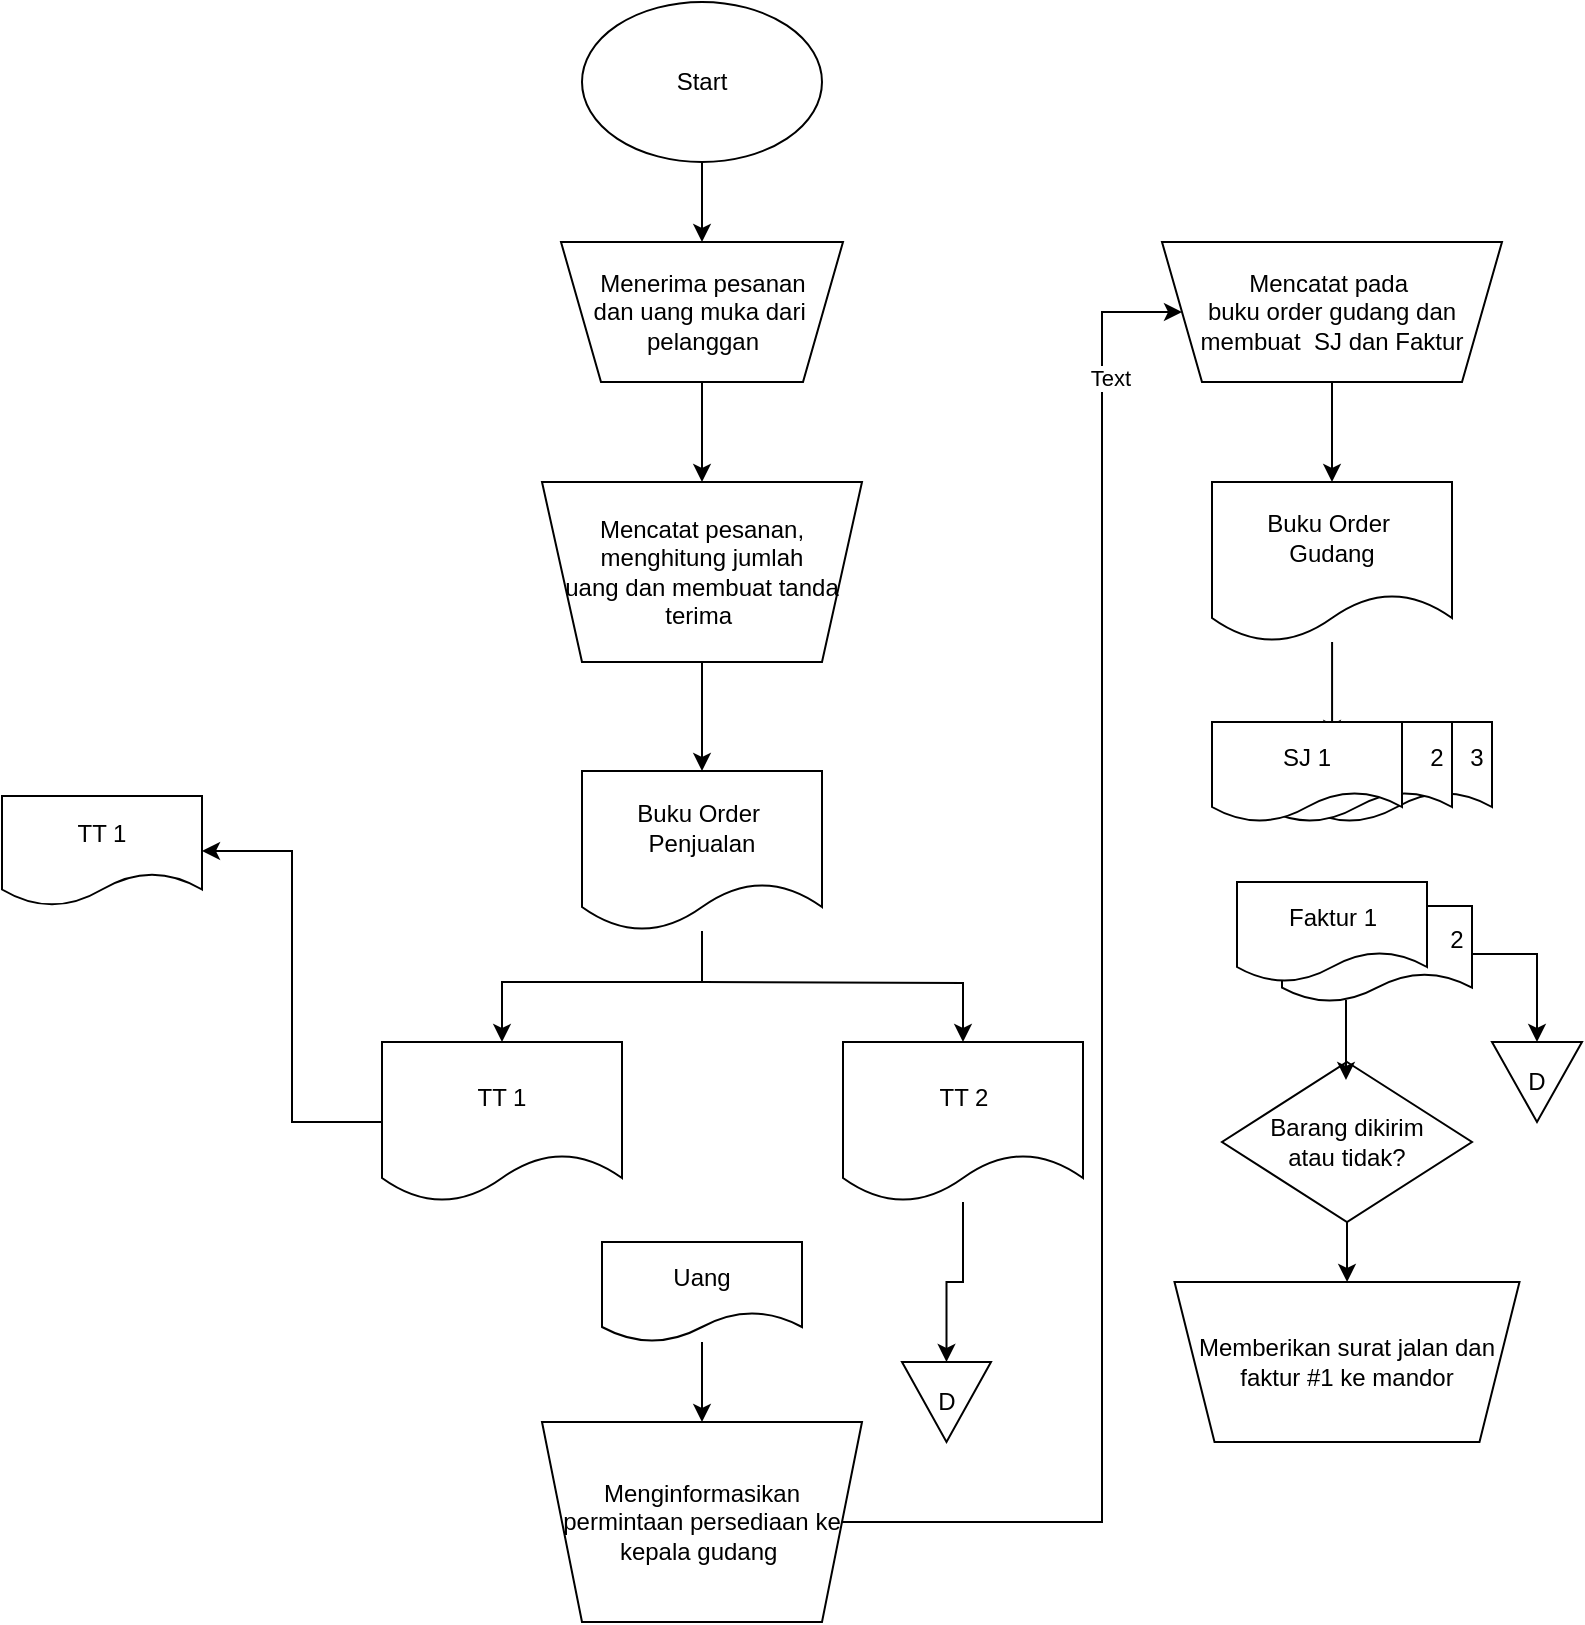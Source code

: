 <mxfile version="24.7.8">
  <diagram id="C5RBs43oDa-KdzZeNtuy" name="Page-1">
    <mxGraphModel grid="1" page="1" gridSize="10" guides="1" tooltips="1" connect="1" arrows="1" fold="1" pageScale="1" pageWidth="827" pageHeight="1169" math="0" shadow="0">
      <root>
        <mxCell id="WIyWlLk6GJQsqaUBKTNV-0" />
        <mxCell id="WIyWlLk6GJQsqaUBKTNV-1" parent="WIyWlLk6GJQsqaUBKTNV-0" />
        <mxCell id="-rUjrN1eG381IFR63gHS-6" value="" style="edgeStyle=orthogonalEdgeStyle;rounded=0;orthogonalLoop=1;jettySize=auto;html=1;" edge="1" parent="WIyWlLk6GJQsqaUBKTNV-1" source="-rUjrN1eG381IFR63gHS-0" target="-rUjrN1eG381IFR63gHS-1">
          <mxGeometry relative="1" as="geometry" />
        </mxCell>
        <mxCell id="-rUjrN1eG381IFR63gHS-0" value="Start" style="ellipse;whiteSpace=wrap;html=1;" vertex="1" parent="WIyWlLk6GJQsqaUBKTNV-1">
          <mxGeometry x="340" y="120" width="120" height="80" as="geometry" />
        </mxCell>
        <mxCell id="-rUjrN1eG381IFR63gHS-7" value="" style="edgeStyle=orthogonalEdgeStyle;rounded=0;orthogonalLoop=1;jettySize=auto;html=1;" edge="1" parent="WIyWlLk6GJQsqaUBKTNV-1" source="-rUjrN1eG381IFR63gHS-1" target="-rUjrN1eG381IFR63gHS-2">
          <mxGeometry relative="1" as="geometry" />
        </mxCell>
        <mxCell id="-rUjrN1eG381IFR63gHS-1" value="Menerima pesanan&lt;div&gt;dan uang muka dari&amp;nbsp;&lt;/div&gt;&lt;div&gt;pelanggan&lt;/div&gt;" style="shape=trapezoid;perimeter=trapezoidPerimeter;whiteSpace=wrap;html=1;fixedSize=1;direction=west;" vertex="1" parent="WIyWlLk6GJQsqaUBKTNV-1">
          <mxGeometry x="329.5" y="240" width="141" height="70" as="geometry" />
        </mxCell>
        <mxCell id="-rUjrN1eG381IFR63gHS-14" style="edgeStyle=orthogonalEdgeStyle;rounded=0;orthogonalLoop=1;jettySize=auto;html=1;entryX=0.5;entryY=0;entryDx=0;entryDy=0;" edge="1" parent="WIyWlLk6GJQsqaUBKTNV-1" source="-rUjrN1eG381IFR63gHS-2" target="-rUjrN1eG381IFR63gHS-9">
          <mxGeometry relative="1" as="geometry" />
        </mxCell>
        <mxCell id="-rUjrN1eG381IFR63gHS-2" value="Mencatat pesanan, menghitung jumlah&lt;div&gt;uang dan membuat tanda terima&amp;nbsp;&lt;/div&gt;" style="shape=trapezoid;perimeter=trapezoidPerimeter;whiteSpace=wrap;html=1;fixedSize=1;direction=west;" vertex="1" parent="WIyWlLk6GJQsqaUBKTNV-1">
          <mxGeometry x="320" y="360" width="160" height="90" as="geometry" />
        </mxCell>
        <mxCell id="-rUjrN1eG381IFR63gHS-20" style="edgeStyle=orthogonalEdgeStyle;rounded=0;orthogonalLoop=1;jettySize=auto;html=1;entryX=1;entryY=0.5;entryDx=0;entryDy=0;" edge="1" parent="WIyWlLk6GJQsqaUBKTNV-1" source="-rUjrN1eG381IFR63gHS-5" target="-rUjrN1eG381IFR63gHS-21">
          <mxGeometry relative="1" as="geometry">
            <mxPoint x="200" y="540" as="targetPoint" />
          </mxGeometry>
        </mxCell>
        <mxCell id="-rUjrN1eG381IFR63gHS-5" value="TT 1" style="shape=document;whiteSpace=wrap;html=1;boundedLbl=1;" vertex="1" parent="WIyWlLk6GJQsqaUBKTNV-1">
          <mxGeometry x="240" y="640" width="120" height="80" as="geometry" />
        </mxCell>
        <mxCell id="-rUjrN1eG381IFR63gHS-10" value="" style="edgeStyle=orthogonalEdgeStyle;rounded=0;orthogonalLoop=1;jettySize=auto;html=1;" edge="1" parent="WIyWlLk6GJQsqaUBKTNV-1" source="-rUjrN1eG381IFR63gHS-9" target="-rUjrN1eG381IFR63gHS-5">
          <mxGeometry relative="1" as="geometry">
            <Array as="points">
              <mxPoint x="400" y="610" />
              <mxPoint x="300" y="610" />
            </Array>
          </mxGeometry>
        </mxCell>
        <mxCell id="-rUjrN1eG381IFR63gHS-9" value="Buku Order&amp;nbsp;&lt;div&gt;Penjualan&lt;/div&gt;" style="shape=document;whiteSpace=wrap;html=1;boundedLbl=1;" vertex="1" parent="WIyWlLk6GJQsqaUBKTNV-1">
          <mxGeometry x="340" y="504.5" width="120" height="80" as="geometry" />
        </mxCell>
        <mxCell id="-rUjrN1eG381IFR63gHS-17" value="" style="edgeStyle=orthogonalEdgeStyle;rounded=0;orthogonalLoop=1;jettySize=auto;html=1;" edge="1" parent="WIyWlLk6GJQsqaUBKTNV-1" source="-rUjrN1eG381IFR63gHS-11" target="-rUjrN1eG381IFR63gHS-15">
          <mxGeometry relative="1" as="geometry" />
        </mxCell>
        <mxCell id="-rUjrN1eG381IFR63gHS-11" value="TT 2" style="shape=document;whiteSpace=wrap;html=1;boundedLbl=1;" vertex="1" parent="WIyWlLk6GJQsqaUBKTNV-1">
          <mxGeometry x="470.5" y="640" width="120" height="80" as="geometry" />
        </mxCell>
        <mxCell id="-rUjrN1eG381IFR63gHS-13" style="edgeStyle=orthogonalEdgeStyle;rounded=0;orthogonalLoop=1;jettySize=auto;html=1;entryX=0.5;entryY=0;entryDx=0;entryDy=0;" edge="1" parent="WIyWlLk6GJQsqaUBKTNV-1" target="-rUjrN1eG381IFR63gHS-11">
          <mxGeometry relative="1" as="geometry">
            <mxPoint x="400" y="610" as="sourcePoint" />
          </mxGeometry>
        </mxCell>
        <mxCell id="-rUjrN1eG381IFR63gHS-15" value="D" style="triangle;whiteSpace=wrap;html=1;direction=south;" vertex="1" parent="WIyWlLk6GJQsqaUBKTNV-1">
          <mxGeometry x="500" y="800" width="44.5" height="40" as="geometry" />
        </mxCell>
        <mxCell id="-rUjrN1eG381IFR63gHS-19" value="" style="edgeStyle=orthogonalEdgeStyle;rounded=0;orthogonalLoop=1;jettySize=auto;html=1;" edge="1" parent="WIyWlLk6GJQsqaUBKTNV-1" source="-rUjrN1eG381IFR63gHS-16" target="-rUjrN1eG381IFR63gHS-18">
          <mxGeometry relative="1" as="geometry" />
        </mxCell>
        <mxCell id="-rUjrN1eG381IFR63gHS-16" value="Uang" style="shape=document;whiteSpace=wrap;html=1;boundedLbl=1;" vertex="1" parent="WIyWlLk6GJQsqaUBKTNV-1">
          <mxGeometry x="350" y="740" width="100" height="50" as="geometry" />
        </mxCell>
        <mxCell id="-rUjrN1eG381IFR63gHS-22" style="edgeStyle=orthogonalEdgeStyle;rounded=0;orthogonalLoop=1;jettySize=auto;html=1;entryX=1;entryY=0.5;entryDx=0;entryDy=0;" edge="1" parent="WIyWlLk6GJQsqaUBKTNV-1" source="-rUjrN1eG381IFR63gHS-18" target="-rUjrN1eG381IFR63gHS-23">
          <mxGeometry relative="1" as="geometry">
            <mxPoint x="650" y="880" as="targetPoint" />
            <Array as="points">
              <mxPoint x="600" y="880" />
              <mxPoint x="600" y="275" />
            </Array>
          </mxGeometry>
        </mxCell>
        <mxCell id="-rUjrN1eG381IFR63gHS-24" value="Text" style="edgeLabel;html=1;align=center;verticalAlign=middle;resizable=0;points=[];" vertex="1" connectable="0" parent="-rUjrN1eG381IFR63gHS-22">
          <mxGeometry x="0.812" y="-4" relative="1" as="geometry">
            <mxPoint as="offset" />
          </mxGeometry>
        </mxCell>
        <mxCell id="-rUjrN1eG381IFR63gHS-18" value="Menginformasikan permintaan persediaan ke kepala gudang&amp;nbsp;" style="shape=trapezoid;perimeter=trapezoidPerimeter;whiteSpace=wrap;html=1;fixedSize=1;direction=west;" vertex="1" parent="WIyWlLk6GJQsqaUBKTNV-1">
          <mxGeometry x="320" y="830" width="160" height="100" as="geometry" />
        </mxCell>
        <mxCell id="-rUjrN1eG381IFR63gHS-21" value="TT 1" style="shape=document;whiteSpace=wrap;html=1;boundedLbl=1;" vertex="1" parent="WIyWlLk6GJQsqaUBKTNV-1">
          <mxGeometry x="50" y="517" width="100" height="55" as="geometry" />
        </mxCell>
        <mxCell id="-rUjrN1eG381IFR63gHS-27" value="" style="edgeStyle=orthogonalEdgeStyle;rounded=0;orthogonalLoop=1;jettySize=auto;html=1;" edge="1" parent="WIyWlLk6GJQsqaUBKTNV-1" source="-rUjrN1eG381IFR63gHS-23" target="-rUjrN1eG381IFR63gHS-26">
          <mxGeometry relative="1" as="geometry" />
        </mxCell>
        <mxCell id="-rUjrN1eG381IFR63gHS-23" value="Mencatat pada&amp;nbsp;&lt;div&gt;buku order gudang dan membuat&amp;nbsp; SJ dan Faktur&lt;/div&gt;" style="shape=trapezoid;perimeter=trapezoidPerimeter;whiteSpace=wrap;html=1;fixedSize=1;direction=west;" vertex="1" parent="WIyWlLk6GJQsqaUBKTNV-1">
          <mxGeometry x="630" y="240" width="170" height="70" as="geometry" />
        </mxCell>
        <mxCell id="-rUjrN1eG381IFR63gHS-34" value="" style="edgeStyle=orthogonalEdgeStyle;rounded=0;orthogonalLoop=1;jettySize=auto;html=1;entryX=0.632;entryY=0.16;entryDx=0;entryDy=0;entryPerimeter=0;" edge="1" parent="WIyWlLk6GJQsqaUBKTNV-1" source="-rUjrN1eG381IFR63gHS-26" target="-rUjrN1eG381IFR63gHS-35">
          <mxGeometry relative="1" as="geometry">
            <mxPoint x="817.5" y="585" as="targetPoint" />
          </mxGeometry>
        </mxCell>
        <mxCell id="-rUjrN1eG381IFR63gHS-26" value="Buku Order&amp;nbsp;&lt;div&gt;Gudang&lt;/div&gt;" style="shape=document;whiteSpace=wrap;html=1;boundedLbl=1;" vertex="1" parent="WIyWlLk6GJQsqaUBKTNV-1">
          <mxGeometry x="655" y="360" width="120" height="80" as="geometry" />
        </mxCell>
        <mxCell id="-rUjrN1eG381IFR63gHS-29" value="&lt;span style=&quot;white-space: pre;&quot;&gt;&#x9;&lt;/span&gt;&lt;span style=&quot;white-space: pre;&quot;&gt;&#x9;&lt;/span&gt;&lt;span style=&quot;white-space: pre;&quot;&gt;&#x9;&lt;/span&gt;3" style="shape=document;whiteSpace=wrap;html=1;boundedLbl=1;" vertex="1" parent="WIyWlLk6GJQsqaUBKTNV-1">
          <mxGeometry x="700" y="480" width="95" height="50" as="geometry" />
        </mxCell>
        <mxCell id="-rUjrN1eG381IFR63gHS-31" value="&lt;span style=&quot;white-space: pre;&quot;&gt;&#x9;&lt;/span&gt;&lt;span style=&quot;white-space: pre;&quot;&gt;&#x9;&lt;/span&gt;&lt;span style=&quot;white-space: pre;&quot;&gt;&#x9;&lt;/span&gt;2" style="shape=document;whiteSpace=wrap;html=1;boundedLbl=1;" vertex="1" parent="WIyWlLk6GJQsqaUBKTNV-1">
          <mxGeometry x="680" y="480" width="95" height="50" as="geometry" />
        </mxCell>
        <mxCell id="-rUjrN1eG381IFR63gHS-35" value="SJ 1" style="shape=document;whiteSpace=wrap;html=1;boundedLbl=1;" vertex="1" parent="WIyWlLk6GJQsqaUBKTNV-1">
          <mxGeometry x="655" y="480" width="95" height="50" as="geometry" />
        </mxCell>
        <mxCell id="-rUjrN1eG381IFR63gHS-241" style="edgeStyle=orthogonalEdgeStyle;rounded=0;orthogonalLoop=1;jettySize=auto;html=1;entryX=0;entryY=0.5;entryDx=0;entryDy=0;" edge="1" parent="WIyWlLk6GJQsqaUBKTNV-1" source="-rUjrN1eG381IFR63gHS-37" target="-rUjrN1eG381IFR63gHS-240">
          <mxGeometry relative="1" as="geometry" />
        </mxCell>
        <mxCell id="-rUjrN1eG381IFR63gHS-37" value="&lt;span style=&quot;white-space: pre;&quot;&gt;&#x9;&lt;/span&gt;&lt;span style=&quot;white-space: pre;&quot;&gt;&#x9;&lt;/span&gt;&lt;span style=&quot;white-space: pre;&quot;&gt;&#x9;&lt;/span&gt;2" style="shape=document;whiteSpace=wrap;html=1;boundedLbl=1;" vertex="1" parent="WIyWlLk6GJQsqaUBKTNV-1">
          <mxGeometry x="690" y="572" width="95" height="48" as="geometry" />
        </mxCell>
        <mxCell id="-rUjrN1eG381IFR63gHS-38" value="Faktur 1" style="shape=document;whiteSpace=wrap;html=1;boundedLbl=1;" vertex="1" parent="WIyWlLk6GJQsqaUBKTNV-1">
          <mxGeometry x="667.5" y="560" width="95" height="50" as="geometry" />
        </mxCell>
        <mxCell id="-rUjrN1eG381IFR63gHS-129" value="" style="edgeStyle=orthogonalEdgeStyle;rounded=0;orthogonalLoop=1;jettySize=auto;html=1;" edge="1" parent="WIyWlLk6GJQsqaUBKTNV-1" source="-rUjrN1eG381IFR63gHS-126" target="-rUjrN1eG381IFR63gHS-128">
          <mxGeometry relative="1" as="geometry" />
        </mxCell>
        <mxCell id="-rUjrN1eG381IFR63gHS-126" value="Barang dikirim&lt;div&gt;atau tidak?&lt;/div&gt;" style="rhombus;whiteSpace=wrap;html=1;" vertex="1" parent="WIyWlLk6GJQsqaUBKTNV-1">
          <mxGeometry x="660" y="650" width="125" height="80" as="geometry" />
        </mxCell>
        <mxCell id="-rUjrN1eG381IFR63gHS-127" value="" style="endArrow=classic;html=1;rounded=0;exitX=0.337;exitY=0.979;exitDx=0;exitDy=0;exitPerimeter=0;" edge="1" parent="WIyWlLk6GJQsqaUBKTNV-1" source="-rUjrN1eG381IFR63gHS-37">
          <mxGeometry width="50" height="50" relative="1" as="geometry">
            <mxPoint x="760" y="640" as="sourcePoint" />
            <mxPoint x="722" y="659" as="targetPoint" />
          </mxGeometry>
        </mxCell>
        <mxCell id="-rUjrN1eG381IFR63gHS-128" value="Memberikan surat jalan dan faktur #1 ke mandor" style="shape=trapezoid;perimeter=trapezoidPerimeter;whiteSpace=wrap;html=1;fixedSize=1;direction=west;" vertex="1" parent="WIyWlLk6GJQsqaUBKTNV-1">
          <mxGeometry x="636.25" y="760" width="172.5" height="80" as="geometry" />
        </mxCell>
        <mxCell id="-rUjrN1eG381IFR63gHS-240" value="D" style="triangle;whiteSpace=wrap;html=1;direction=south;" vertex="1" parent="WIyWlLk6GJQsqaUBKTNV-1">
          <mxGeometry x="795" y="640" width="45" height="40" as="geometry" />
        </mxCell>
      </root>
    </mxGraphModel>
  </diagram>
</mxfile>
